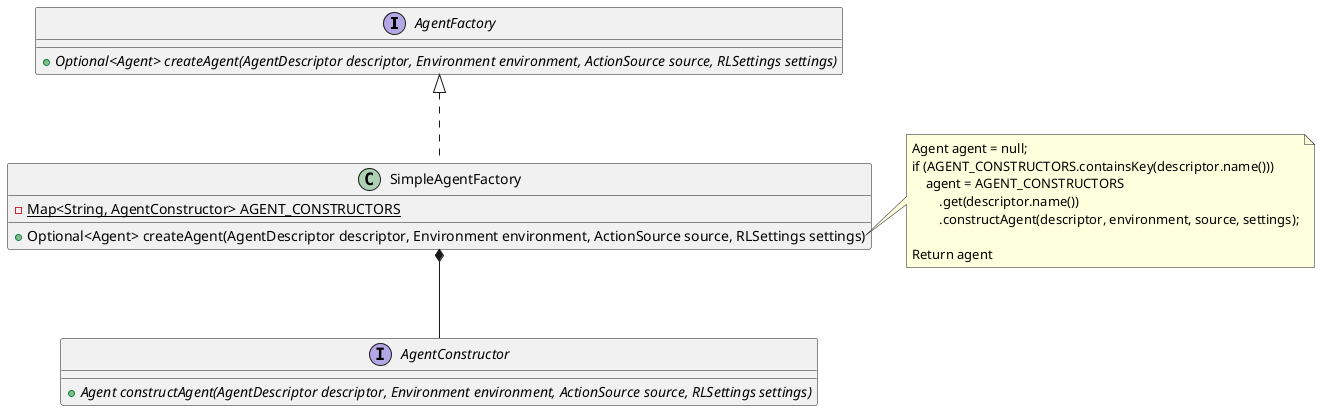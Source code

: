 @startuml
'https://plantuml.com/class-diagram

interface AgentFactory {
    +{abstract}Optional<Agent> createAgent(AgentDescriptor descriptor, Environment environment, ActionSource source, RLSettings settings)
}

interface AgentConstructor {
    +{abstract} Agent constructAgent(AgentDescriptor descriptor, Environment environment, ActionSource source, RLSettings settings)
}

class SimpleAgentFactory {
    -{static} Map<String, AgentConstructor> AGENT_CONSTRUCTORS
    +Optional<Agent> createAgent(AgentDescriptor descriptor, Environment environment, ActionSource source, RLSettings settings)
}

note right of SimpleAgentFactory::createAgent
    Agent agent = null;
    if (AGENT_CONSTRUCTORS.containsKey(descriptor.name()))
        agent = AGENT_CONSTRUCTORS
            .get(descriptor.name())
            .constructAgent(descriptor, environment, source, settings);

    Return agent
end note

SimpleAgentFactory *-- AgentConstructor
AgentFactory <|.. SimpleAgentFactory

@enduml